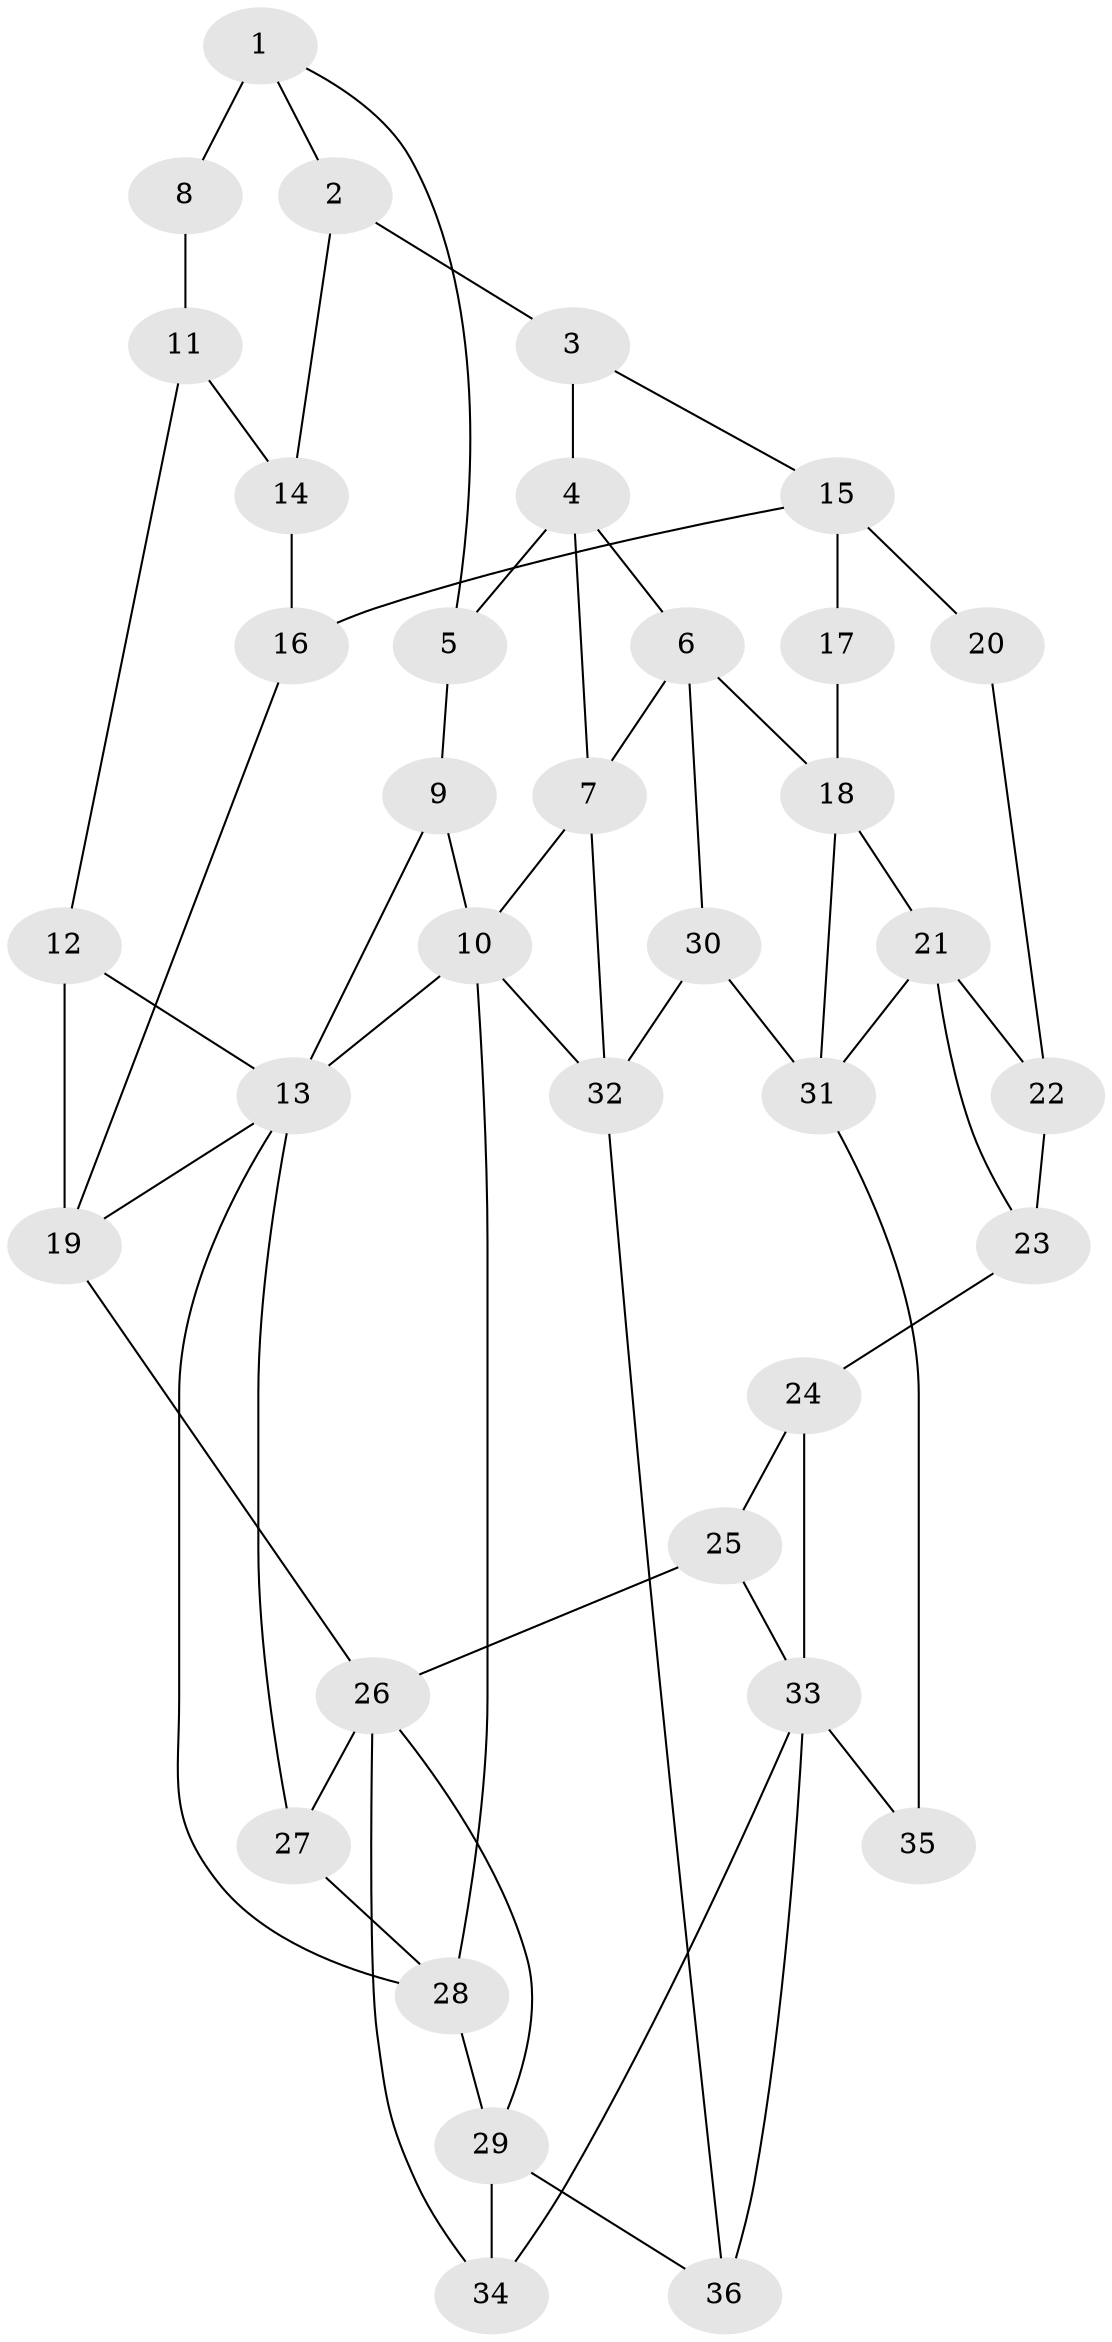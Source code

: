 // original degree distribution, {3: 0.027777777777777776, 4: 0.2222222222222222, 5: 0.5555555555555556, 6: 0.19444444444444445}
// Generated by graph-tools (version 1.1) at 2025/38/03/09/25 02:38:52]
// undirected, 36 vertices, 62 edges
graph export_dot {
graph [start="1"]
  node [color=gray90,style=filled];
  1;
  2;
  3;
  4;
  5;
  6;
  7;
  8;
  9;
  10;
  11;
  12;
  13;
  14;
  15;
  16;
  17;
  18;
  19;
  20;
  21;
  22;
  23;
  24;
  25;
  26;
  27;
  28;
  29;
  30;
  31;
  32;
  33;
  34;
  35;
  36;
  1 -- 2 [weight=1.0];
  1 -- 5 [weight=1.0];
  1 -- 8 [weight=2.0];
  2 -- 3 [weight=1.0];
  2 -- 14 [weight=1.0];
  3 -- 4 [weight=1.0];
  3 -- 15 [weight=1.0];
  4 -- 5 [weight=1.0];
  4 -- 6 [weight=1.0];
  4 -- 7 [weight=1.0];
  5 -- 9 [weight=1.0];
  6 -- 7 [weight=1.0];
  6 -- 18 [weight=1.0];
  6 -- 30 [weight=1.0];
  7 -- 10 [weight=1.0];
  7 -- 32 [weight=1.0];
  8 -- 11 [weight=1.0];
  9 -- 10 [weight=1.0];
  9 -- 13 [weight=1.0];
  10 -- 13 [weight=1.0];
  10 -- 28 [weight=1.0];
  10 -- 32 [weight=1.0];
  11 -- 12 [weight=1.0];
  11 -- 14 [weight=1.0];
  12 -- 13 [weight=1.0];
  12 -- 19 [weight=1.0];
  13 -- 19 [weight=1.0];
  13 -- 27 [weight=1.0];
  13 -- 28 [weight=1.0];
  14 -- 16 [weight=1.0];
  15 -- 16 [weight=1.0];
  15 -- 17 [weight=2.0];
  15 -- 20 [weight=2.0];
  16 -- 19 [weight=1.0];
  17 -- 18 [weight=2.0];
  18 -- 21 [weight=2.0];
  18 -- 31 [weight=1.0];
  19 -- 26 [weight=2.0];
  20 -- 22 [weight=1.0];
  21 -- 22 [weight=1.0];
  21 -- 23 [weight=1.0];
  21 -- 31 [weight=1.0];
  22 -- 23 [weight=1.0];
  23 -- 24 [weight=1.0];
  24 -- 25 [weight=1.0];
  24 -- 33 [weight=1.0];
  25 -- 26 [weight=1.0];
  25 -- 33 [weight=1.0];
  26 -- 27 [weight=1.0];
  26 -- 29 [weight=1.0];
  26 -- 34 [weight=1.0];
  27 -- 28 [weight=2.0];
  28 -- 29 [weight=2.0];
  29 -- 34 [weight=1.0];
  29 -- 36 [weight=1.0];
  30 -- 31 [weight=2.0];
  30 -- 32 [weight=1.0];
  31 -- 35 [weight=2.0];
  32 -- 36 [weight=1.0];
  33 -- 34 [weight=1.0];
  33 -- 35 [weight=2.0];
  33 -- 36 [weight=1.0];
}
